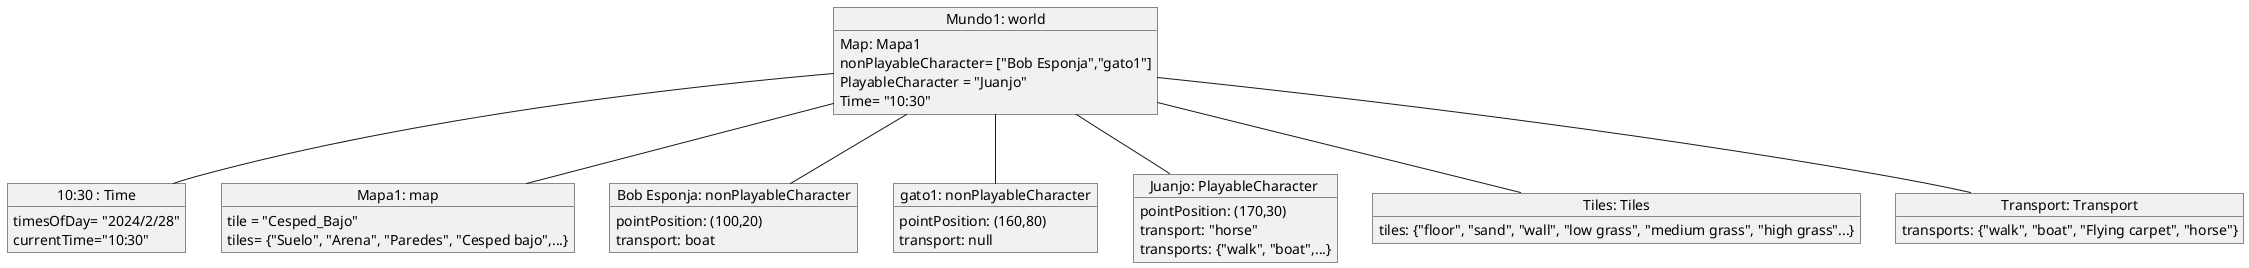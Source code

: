 @startuml Registro de un fichaje

object "Mundo1: world" as mundo{
    Map: Mapa1
    nonPlayableCharacter= ["Bob Esponja","gato1"]  
    PlayableCharacter = "Juanjo"
    Time= "10:30"
}

object "10:30 : Time" as tiempo{
    timesOfDay= "2024/2/28"
    currentTime="10:30"
}

object "Mapa1: map" as mapa{
    tile = "Cesped_Bajo"
    tiles= {"Suelo", "Arena", "Paredes", "Cesped bajo",...} 
}
object "Bob Esponja: nonPlayableCharacter" as bob{
    pointPosition: (100,20)
    transport: boat
}
object "gato1: nonPlayableCharacter" as gato{
    pointPosition: (160,80)
    transport: null
}
object "Juanjo: PlayableCharacter " as juanjo{
    pointPosition: (170,30)
    transport: "horse"
    transports: {"walk", "boat",...}
}
object "Tiles: Tiles" as tiles{
    tiles: {"floor", "sand", "wall", "low grass", "medium grass", "high grass"...}
}
object "Transport: Transport" as transport{
    transports: {"walk", "boat", "Flying carpet", "horse"}
}

mundo-- tiempo
mundo-- mapa
mundo-- bob
mundo-- gato
mundo-- juanjo
mundo-- tiles
mundo-- transport
@enduml
